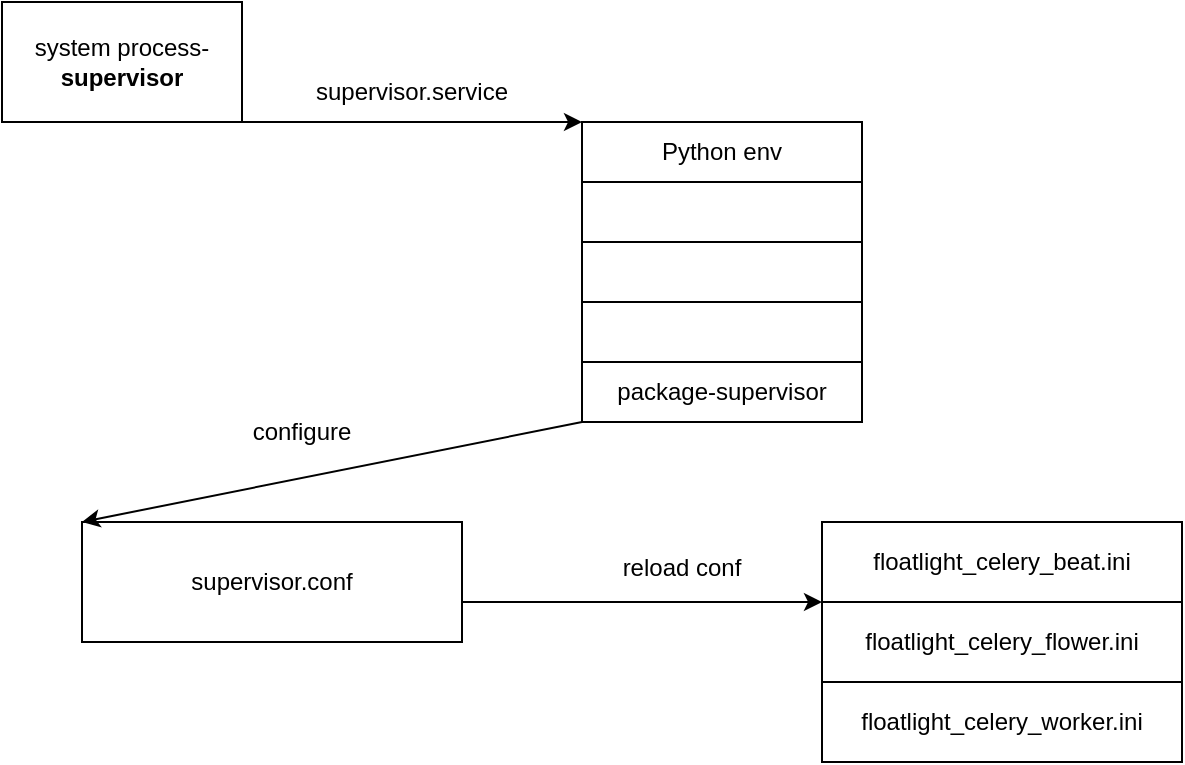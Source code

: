 <mxfile version="21.6.1" type="github">
  <diagram name="Page-1" id="3vVXND9dQixIn7xKfaHF">
    <mxGraphModel dx="1514" dy="893" grid="1" gridSize="10" guides="1" tooltips="1" connect="1" arrows="1" fold="1" page="1" pageScale="1" pageWidth="850" pageHeight="1100" math="0" shadow="0">
      <root>
        <mxCell id="0" />
        <mxCell id="1" parent="0" />
        <mxCell id="y9tc-nf2DElaeW7gpIOF-1" value="system process-&lt;b&gt;supervisor&lt;/b&gt;" style="rounded=0;whiteSpace=wrap;html=1;" vertex="1" parent="1">
          <mxGeometry x="40" y="100" width="120" height="60" as="geometry" />
        </mxCell>
        <mxCell id="y9tc-nf2DElaeW7gpIOF-2" value="Python env" style="rounded=0;whiteSpace=wrap;html=1;" vertex="1" parent="1">
          <mxGeometry x="330" y="160" width="140" height="30" as="geometry" />
        </mxCell>
        <mxCell id="y9tc-nf2DElaeW7gpIOF-3" value="" style="rounded=0;whiteSpace=wrap;html=1;" vertex="1" parent="1">
          <mxGeometry x="330" y="190" width="140" height="30" as="geometry" />
        </mxCell>
        <mxCell id="y9tc-nf2DElaeW7gpIOF-4" value="" style="rounded=0;whiteSpace=wrap;html=1;" vertex="1" parent="1">
          <mxGeometry x="330" y="220" width="140" height="30" as="geometry" />
        </mxCell>
        <mxCell id="y9tc-nf2DElaeW7gpIOF-5" value="" style="rounded=0;whiteSpace=wrap;html=1;" vertex="1" parent="1">
          <mxGeometry x="330" y="250" width="140" height="30" as="geometry" />
        </mxCell>
        <mxCell id="y9tc-nf2DElaeW7gpIOF-6" value="package-supervisor" style="rounded=0;whiteSpace=wrap;html=1;" vertex="1" parent="1">
          <mxGeometry x="330" y="280" width="140" height="30" as="geometry" />
        </mxCell>
        <mxCell id="y9tc-nf2DElaeW7gpIOF-7" value="" style="endArrow=classic;html=1;rounded=0;exitX=1;exitY=1;exitDx=0;exitDy=0;entryX=0;entryY=0;entryDx=0;entryDy=0;" edge="1" parent="1" source="y9tc-nf2DElaeW7gpIOF-1" target="y9tc-nf2DElaeW7gpIOF-2">
          <mxGeometry width="50" height="50" relative="1" as="geometry">
            <mxPoint x="510" y="470" as="sourcePoint" />
            <mxPoint x="560" y="420" as="targetPoint" />
          </mxGeometry>
        </mxCell>
        <mxCell id="y9tc-nf2DElaeW7gpIOF-8" value="supervisor.service" style="text;html=1;strokeColor=none;fillColor=none;align=center;verticalAlign=middle;whiteSpace=wrap;rounded=0;" vertex="1" parent="1">
          <mxGeometry x="180" y="130" width="130" height="30" as="geometry" />
        </mxCell>
        <mxCell id="y9tc-nf2DElaeW7gpIOF-9" value="supervisor.conf" style="rounded=0;whiteSpace=wrap;html=1;" vertex="1" parent="1">
          <mxGeometry x="80" y="360" width="190" height="60" as="geometry" />
        </mxCell>
        <mxCell id="y9tc-nf2DElaeW7gpIOF-10" value="" style="endArrow=classic;html=1;rounded=0;exitX=0;exitY=1;exitDx=0;exitDy=0;entryX=0;entryY=0;entryDx=0;entryDy=0;" edge="1" parent="1" source="y9tc-nf2DElaeW7gpIOF-6" target="y9tc-nf2DElaeW7gpIOF-9">
          <mxGeometry width="50" height="50" relative="1" as="geometry">
            <mxPoint x="510" y="470" as="sourcePoint" />
            <mxPoint x="560" y="420" as="targetPoint" />
          </mxGeometry>
        </mxCell>
        <mxCell id="y9tc-nf2DElaeW7gpIOF-11" value="configure" style="text;html=1;strokeColor=none;fillColor=none;align=center;verticalAlign=middle;whiteSpace=wrap;rounded=0;" vertex="1" parent="1">
          <mxGeometry x="160" y="300" width="60" height="30" as="geometry" />
        </mxCell>
        <mxCell id="y9tc-nf2DElaeW7gpIOF-14" value="floatlight_celery_beat.ini" style="rounded=0;whiteSpace=wrap;html=1;" vertex="1" parent="1">
          <mxGeometry x="450" y="360" width="180" height="40" as="geometry" />
        </mxCell>
        <mxCell id="y9tc-nf2DElaeW7gpIOF-15" value="floatlight_celery_flower.ini" style="rounded=0;whiteSpace=wrap;html=1;" vertex="1" parent="1">
          <mxGeometry x="450" y="400" width="180" height="40" as="geometry" />
        </mxCell>
        <mxCell id="y9tc-nf2DElaeW7gpIOF-16" value="floatlight_celery_worker.ini" style="rounded=0;whiteSpace=wrap;html=1;" vertex="1" parent="1">
          <mxGeometry x="450" y="440" width="180" height="40" as="geometry" />
        </mxCell>
        <mxCell id="y9tc-nf2DElaeW7gpIOF-17" value="" style="endArrow=classic;html=1;rounded=0;entryX=0;entryY=0;entryDx=0;entryDy=0;" edge="1" parent="1" target="y9tc-nf2DElaeW7gpIOF-15">
          <mxGeometry width="50" height="50" relative="1" as="geometry">
            <mxPoint x="270" y="400" as="sourcePoint" />
            <mxPoint x="320" y="350" as="targetPoint" />
          </mxGeometry>
        </mxCell>
        <mxCell id="y9tc-nf2DElaeW7gpIOF-18" value="reload conf" style="text;html=1;strokeColor=none;fillColor=none;align=center;verticalAlign=middle;whiteSpace=wrap;rounded=0;" vertex="1" parent="1">
          <mxGeometry x="330" y="365" width="100" height="35" as="geometry" />
        </mxCell>
      </root>
    </mxGraphModel>
  </diagram>
</mxfile>
